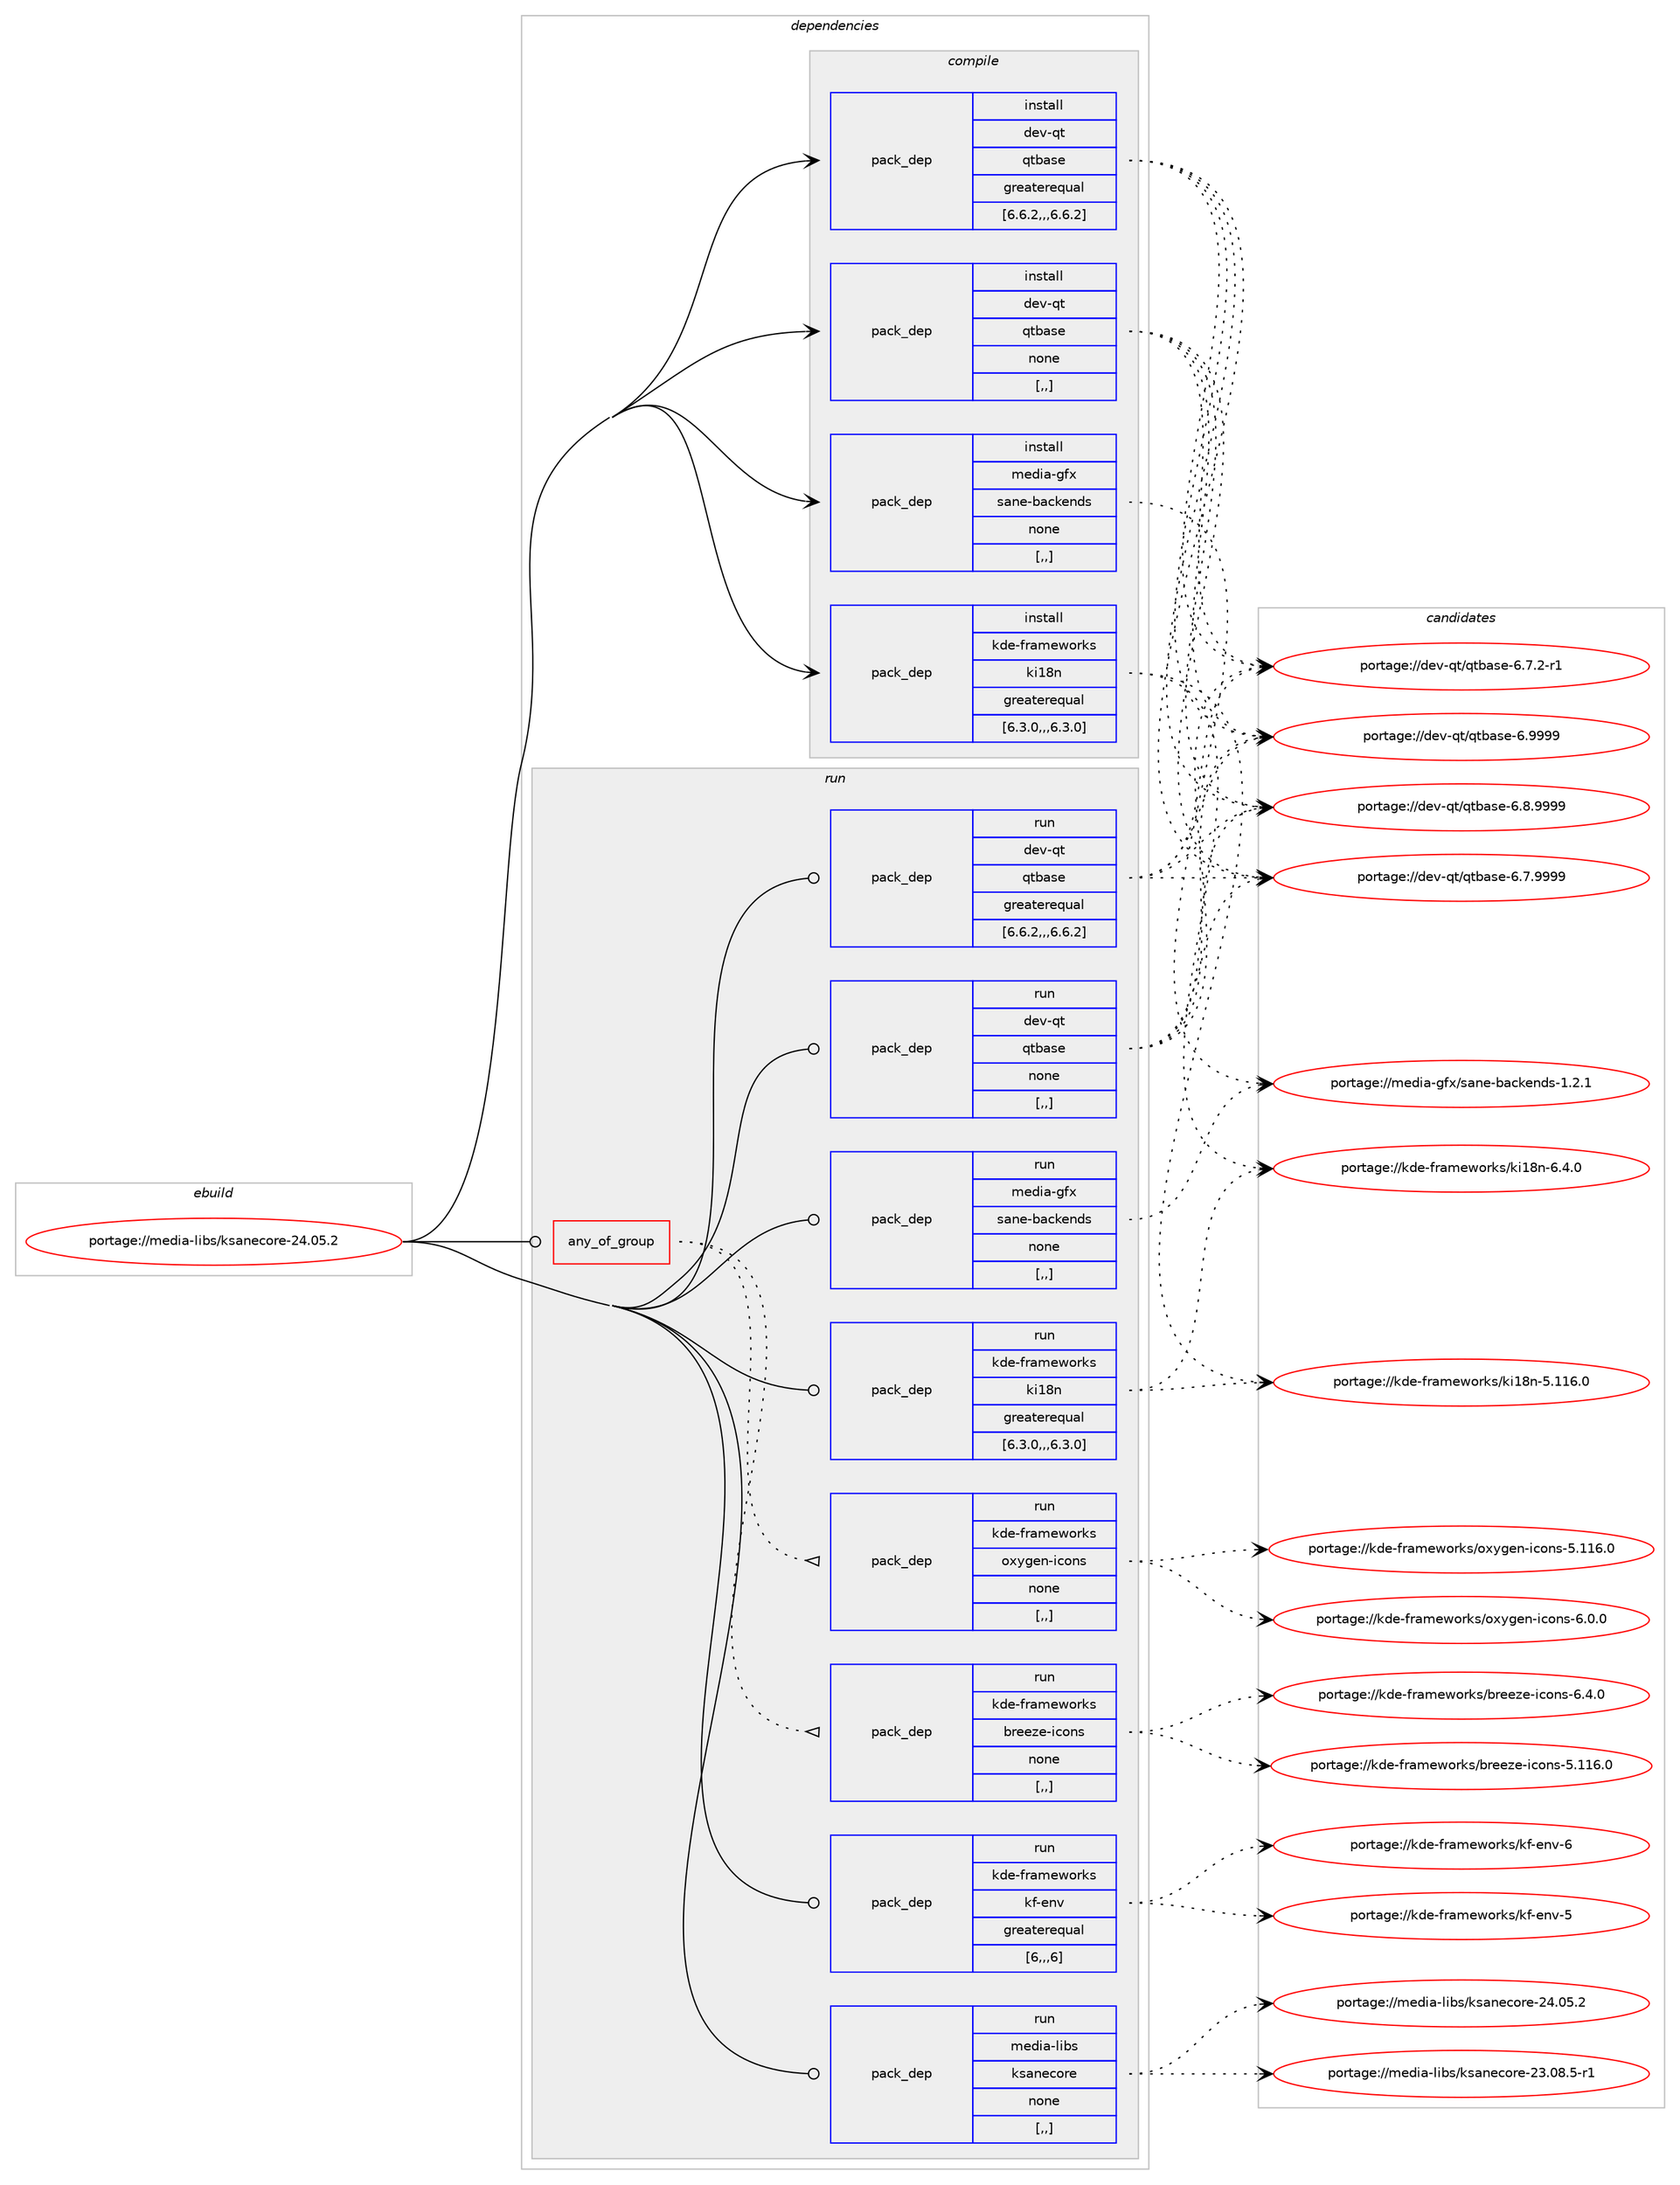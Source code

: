 digraph prolog {

# *************
# Graph options
# *************

newrank=true;
concentrate=true;
compound=true;
graph [rankdir=LR,fontname=Helvetica,fontsize=10,ranksep=1.5];#, ranksep=2.5, nodesep=0.2];
edge  [arrowhead=vee];
node  [fontname=Helvetica,fontsize=10];

# **********
# The ebuild
# **********

subgraph cluster_leftcol {
color=gray;
label=<<i>ebuild</i>>;
id [label="portage://media-libs/ksanecore-24.05.2", color=red, width=4, href="../media-libs/ksanecore-24.05.2.svg"];
}

# ****************
# The dependencies
# ****************

subgraph cluster_midcol {
color=gray;
label=<<i>dependencies</i>>;
subgraph cluster_compile {
fillcolor="#eeeeee";
style=filled;
label=<<i>compile</i>>;
subgraph pack220710 {
dependency298301 [label=<<TABLE BORDER="0" CELLBORDER="1" CELLSPACING="0" CELLPADDING="4" WIDTH="220"><TR><TD ROWSPAN="6" CELLPADDING="30">pack_dep</TD></TR><TR><TD WIDTH="110">install</TD></TR><TR><TD>dev-qt</TD></TR><TR><TD>qtbase</TD></TR><TR><TD>greaterequal</TD></TR><TR><TD>[6.6.2,,,6.6.2]</TD></TR></TABLE>>, shape=none, color=blue];
}
id:e -> dependency298301:w [weight=20,style="solid",arrowhead="vee"];
subgraph pack220711 {
dependency298302 [label=<<TABLE BORDER="0" CELLBORDER="1" CELLSPACING="0" CELLPADDING="4" WIDTH="220"><TR><TD ROWSPAN="6" CELLPADDING="30">pack_dep</TD></TR><TR><TD WIDTH="110">install</TD></TR><TR><TD>dev-qt</TD></TR><TR><TD>qtbase</TD></TR><TR><TD>none</TD></TR><TR><TD>[,,]</TD></TR></TABLE>>, shape=none, color=blue];
}
id:e -> dependency298302:w [weight=20,style="solid",arrowhead="vee"];
subgraph pack220712 {
dependency298303 [label=<<TABLE BORDER="0" CELLBORDER="1" CELLSPACING="0" CELLPADDING="4" WIDTH="220"><TR><TD ROWSPAN="6" CELLPADDING="30">pack_dep</TD></TR><TR><TD WIDTH="110">install</TD></TR><TR><TD>kde-frameworks</TD></TR><TR><TD>ki18n</TD></TR><TR><TD>greaterequal</TD></TR><TR><TD>[6.3.0,,,6.3.0]</TD></TR></TABLE>>, shape=none, color=blue];
}
id:e -> dependency298303:w [weight=20,style="solid",arrowhead="vee"];
subgraph pack220713 {
dependency298304 [label=<<TABLE BORDER="0" CELLBORDER="1" CELLSPACING="0" CELLPADDING="4" WIDTH="220"><TR><TD ROWSPAN="6" CELLPADDING="30">pack_dep</TD></TR><TR><TD WIDTH="110">install</TD></TR><TR><TD>media-gfx</TD></TR><TR><TD>sane-backends</TD></TR><TR><TD>none</TD></TR><TR><TD>[,,]</TD></TR></TABLE>>, shape=none, color=blue];
}
id:e -> dependency298304:w [weight=20,style="solid",arrowhead="vee"];
}
subgraph cluster_compileandrun {
fillcolor="#eeeeee";
style=filled;
label=<<i>compile and run</i>>;
}
subgraph cluster_run {
fillcolor="#eeeeee";
style=filled;
label=<<i>run</i>>;
subgraph any2197 {
dependency298305 [label=<<TABLE BORDER="0" CELLBORDER="1" CELLSPACING="0" CELLPADDING="4"><TR><TD CELLPADDING="10">any_of_group</TD></TR></TABLE>>, shape=none, color=red];subgraph pack220714 {
dependency298306 [label=<<TABLE BORDER="0" CELLBORDER="1" CELLSPACING="0" CELLPADDING="4" WIDTH="220"><TR><TD ROWSPAN="6" CELLPADDING="30">pack_dep</TD></TR><TR><TD WIDTH="110">run</TD></TR><TR><TD>kde-frameworks</TD></TR><TR><TD>breeze-icons</TD></TR><TR><TD>none</TD></TR><TR><TD>[,,]</TD></TR></TABLE>>, shape=none, color=blue];
}
dependency298305:e -> dependency298306:w [weight=20,style="dotted",arrowhead="oinv"];
subgraph pack220715 {
dependency298307 [label=<<TABLE BORDER="0" CELLBORDER="1" CELLSPACING="0" CELLPADDING="4" WIDTH="220"><TR><TD ROWSPAN="6" CELLPADDING="30">pack_dep</TD></TR><TR><TD WIDTH="110">run</TD></TR><TR><TD>kde-frameworks</TD></TR><TR><TD>oxygen-icons</TD></TR><TR><TD>none</TD></TR><TR><TD>[,,]</TD></TR></TABLE>>, shape=none, color=blue];
}
dependency298305:e -> dependency298307:w [weight=20,style="dotted",arrowhead="oinv"];
}
id:e -> dependency298305:w [weight=20,style="solid",arrowhead="odot"];
subgraph pack220716 {
dependency298308 [label=<<TABLE BORDER="0" CELLBORDER="1" CELLSPACING="0" CELLPADDING="4" WIDTH="220"><TR><TD ROWSPAN="6" CELLPADDING="30">pack_dep</TD></TR><TR><TD WIDTH="110">run</TD></TR><TR><TD>dev-qt</TD></TR><TR><TD>qtbase</TD></TR><TR><TD>greaterequal</TD></TR><TR><TD>[6.6.2,,,6.6.2]</TD></TR></TABLE>>, shape=none, color=blue];
}
id:e -> dependency298308:w [weight=20,style="solid",arrowhead="odot"];
subgraph pack220717 {
dependency298309 [label=<<TABLE BORDER="0" CELLBORDER="1" CELLSPACING="0" CELLPADDING="4" WIDTH="220"><TR><TD ROWSPAN="6" CELLPADDING="30">pack_dep</TD></TR><TR><TD WIDTH="110">run</TD></TR><TR><TD>dev-qt</TD></TR><TR><TD>qtbase</TD></TR><TR><TD>none</TD></TR><TR><TD>[,,]</TD></TR></TABLE>>, shape=none, color=blue];
}
id:e -> dependency298309:w [weight=20,style="solid",arrowhead="odot"];
subgraph pack220718 {
dependency298310 [label=<<TABLE BORDER="0" CELLBORDER="1" CELLSPACING="0" CELLPADDING="4" WIDTH="220"><TR><TD ROWSPAN="6" CELLPADDING="30">pack_dep</TD></TR><TR><TD WIDTH="110">run</TD></TR><TR><TD>kde-frameworks</TD></TR><TR><TD>kf-env</TD></TR><TR><TD>greaterequal</TD></TR><TR><TD>[6,,,6]</TD></TR></TABLE>>, shape=none, color=blue];
}
id:e -> dependency298310:w [weight=20,style="solid",arrowhead="odot"];
subgraph pack220719 {
dependency298311 [label=<<TABLE BORDER="0" CELLBORDER="1" CELLSPACING="0" CELLPADDING="4" WIDTH="220"><TR><TD ROWSPAN="6" CELLPADDING="30">pack_dep</TD></TR><TR><TD WIDTH="110">run</TD></TR><TR><TD>kde-frameworks</TD></TR><TR><TD>ki18n</TD></TR><TR><TD>greaterequal</TD></TR><TR><TD>[6.3.0,,,6.3.0]</TD></TR></TABLE>>, shape=none, color=blue];
}
id:e -> dependency298311:w [weight=20,style="solid",arrowhead="odot"];
subgraph pack220720 {
dependency298312 [label=<<TABLE BORDER="0" CELLBORDER="1" CELLSPACING="0" CELLPADDING="4" WIDTH="220"><TR><TD ROWSPAN="6" CELLPADDING="30">pack_dep</TD></TR><TR><TD WIDTH="110">run</TD></TR><TR><TD>media-gfx</TD></TR><TR><TD>sane-backends</TD></TR><TR><TD>none</TD></TR><TR><TD>[,,]</TD></TR></TABLE>>, shape=none, color=blue];
}
id:e -> dependency298312:w [weight=20,style="solid",arrowhead="odot"];
subgraph pack220721 {
dependency298313 [label=<<TABLE BORDER="0" CELLBORDER="1" CELLSPACING="0" CELLPADDING="4" WIDTH="220"><TR><TD ROWSPAN="6" CELLPADDING="30">pack_dep</TD></TR><TR><TD WIDTH="110">run</TD></TR><TR><TD>media-libs</TD></TR><TR><TD>ksanecore</TD></TR><TR><TD>none</TD></TR><TR><TD>[,,]</TD></TR></TABLE>>, shape=none, color=blue];
}
id:e -> dependency298313:w [weight=20,style="solid",arrowhead="odot"];
}
}

# **************
# The candidates
# **************

subgraph cluster_choices {
rank=same;
color=gray;
label=<<i>candidates</i>>;

subgraph choice220710 {
color=black;
nodesep=1;
choice1001011184511311647113116989711510145544657575757 [label="portage://dev-qt/qtbase-6.9999", color=red, width=4,href="../dev-qt/qtbase-6.9999.svg"];
choice10010111845113116471131169897115101455446564657575757 [label="portage://dev-qt/qtbase-6.8.9999", color=red, width=4,href="../dev-qt/qtbase-6.8.9999.svg"];
choice10010111845113116471131169897115101455446554657575757 [label="portage://dev-qt/qtbase-6.7.9999", color=red, width=4,href="../dev-qt/qtbase-6.7.9999.svg"];
choice100101118451131164711311698971151014554465546504511449 [label="portage://dev-qt/qtbase-6.7.2-r1", color=red, width=4,href="../dev-qt/qtbase-6.7.2-r1.svg"];
dependency298301:e -> choice1001011184511311647113116989711510145544657575757:w [style=dotted,weight="100"];
dependency298301:e -> choice10010111845113116471131169897115101455446564657575757:w [style=dotted,weight="100"];
dependency298301:e -> choice10010111845113116471131169897115101455446554657575757:w [style=dotted,weight="100"];
dependency298301:e -> choice100101118451131164711311698971151014554465546504511449:w [style=dotted,weight="100"];
}
subgraph choice220711 {
color=black;
nodesep=1;
choice1001011184511311647113116989711510145544657575757 [label="portage://dev-qt/qtbase-6.9999", color=red, width=4,href="../dev-qt/qtbase-6.9999.svg"];
choice10010111845113116471131169897115101455446564657575757 [label="portage://dev-qt/qtbase-6.8.9999", color=red, width=4,href="../dev-qt/qtbase-6.8.9999.svg"];
choice10010111845113116471131169897115101455446554657575757 [label="portage://dev-qt/qtbase-6.7.9999", color=red, width=4,href="../dev-qt/qtbase-6.7.9999.svg"];
choice100101118451131164711311698971151014554465546504511449 [label="portage://dev-qt/qtbase-6.7.2-r1", color=red, width=4,href="../dev-qt/qtbase-6.7.2-r1.svg"];
dependency298302:e -> choice1001011184511311647113116989711510145544657575757:w [style=dotted,weight="100"];
dependency298302:e -> choice10010111845113116471131169897115101455446564657575757:w [style=dotted,weight="100"];
dependency298302:e -> choice10010111845113116471131169897115101455446554657575757:w [style=dotted,weight="100"];
dependency298302:e -> choice100101118451131164711311698971151014554465546504511449:w [style=dotted,weight="100"];
}
subgraph choice220712 {
color=black;
nodesep=1;
choice1071001014510211497109101119111114107115471071054956110455446524648 [label="portage://kde-frameworks/ki18n-6.4.0", color=red, width=4,href="../kde-frameworks/ki18n-6.4.0.svg"];
choice10710010145102114971091011191111141071154710710549561104553464949544648 [label="portage://kde-frameworks/ki18n-5.116.0", color=red, width=4,href="../kde-frameworks/ki18n-5.116.0.svg"];
dependency298303:e -> choice1071001014510211497109101119111114107115471071054956110455446524648:w [style=dotted,weight="100"];
dependency298303:e -> choice10710010145102114971091011191111141071154710710549561104553464949544648:w [style=dotted,weight="100"];
}
subgraph choice220713 {
color=black;
nodesep=1;
choice1091011001059745103102120471159711010145989799107101110100115454946504649 [label="portage://media-gfx/sane-backends-1.2.1", color=red, width=4,href="../media-gfx/sane-backends-1.2.1.svg"];
dependency298304:e -> choice1091011001059745103102120471159711010145989799107101110100115454946504649:w [style=dotted,weight="100"];
}
subgraph choice220714 {
color=black;
nodesep=1;
choice107100101451021149710910111911111410711547981141011011221014510599111110115455446524648 [label="portage://kde-frameworks/breeze-icons-6.4.0", color=red, width=4,href="../kde-frameworks/breeze-icons-6.4.0.svg"];
choice1071001014510211497109101119111114107115479811410110112210145105991111101154553464949544648 [label="portage://kde-frameworks/breeze-icons-5.116.0", color=red, width=4,href="../kde-frameworks/breeze-icons-5.116.0.svg"];
dependency298306:e -> choice107100101451021149710910111911111410711547981141011011221014510599111110115455446524648:w [style=dotted,weight="100"];
dependency298306:e -> choice1071001014510211497109101119111114107115479811410110112210145105991111101154553464949544648:w [style=dotted,weight="100"];
}
subgraph choice220715 {
color=black;
nodesep=1;
choice1071001014510211497109101119111114107115471111201211031011104510599111110115455446484648 [label="portage://kde-frameworks/oxygen-icons-6.0.0", color=red, width=4,href="../kde-frameworks/oxygen-icons-6.0.0.svg"];
choice10710010145102114971091011191111141071154711112012110310111045105991111101154553464949544648 [label="portage://kde-frameworks/oxygen-icons-5.116.0", color=red, width=4,href="../kde-frameworks/oxygen-icons-5.116.0.svg"];
dependency298307:e -> choice1071001014510211497109101119111114107115471111201211031011104510599111110115455446484648:w [style=dotted,weight="100"];
dependency298307:e -> choice10710010145102114971091011191111141071154711112012110310111045105991111101154553464949544648:w [style=dotted,weight="100"];
}
subgraph choice220716 {
color=black;
nodesep=1;
choice1001011184511311647113116989711510145544657575757 [label="portage://dev-qt/qtbase-6.9999", color=red, width=4,href="../dev-qt/qtbase-6.9999.svg"];
choice10010111845113116471131169897115101455446564657575757 [label="portage://dev-qt/qtbase-6.8.9999", color=red, width=4,href="../dev-qt/qtbase-6.8.9999.svg"];
choice10010111845113116471131169897115101455446554657575757 [label="portage://dev-qt/qtbase-6.7.9999", color=red, width=4,href="../dev-qt/qtbase-6.7.9999.svg"];
choice100101118451131164711311698971151014554465546504511449 [label="portage://dev-qt/qtbase-6.7.2-r1", color=red, width=4,href="../dev-qt/qtbase-6.7.2-r1.svg"];
dependency298308:e -> choice1001011184511311647113116989711510145544657575757:w [style=dotted,weight="100"];
dependency298308:e -> choice10010111845113116471131169897115101455446564657575757:w [style=dotted,weight="100"];
dependency298308:e -> choice10010111845113116471131169897115101455446554657575757:w [style=dotted,weight="100"];
dependency298308:e -> choice100101118451131164711311698971151014554465546504511449:w [style=dotted,weight="100"];
}
subgraph choice220717 {
color=black;
nodesep=1;
choice1001011184511311647113116989711510145544657575757 [label="portage://dev-qt/qtbase-6.9999", color=red, width=4,href="../dev-qt/qtbase-6.9999.svg"];
choice10010111845113116471131169897115101455446564657575757 [label="portage://dev-qt/qtbase-6.8.9999", color=red, width=4,href="../dev-qt/qtbase-6.8.9999.svg"];
choice10010111845113116471131169897115101455446554657575757 [label="portage://dev-qt/qtbase-6.7.9999", color=red, width=4,href="../dev-qt/qtbase-6.7.9999.svg"];
choice100101118451131164711311698971151014554465546504511449 [label="portage://dev-qt/qtbase-6.7.2-r1", color=red, width=4,href="../dev-qt/qtbase-6.7.2-r1.svg"];
dependency298309:e -> choice1001011184511311647113116989711510145544657575757:w [style=dotted,weight="100"];
dependency298309:e -> choice10010111845113116471131169897115101455446564657575757:w [style=dotted,weight="100"];
dependency298309:e -> choice10010111845113116471131169897115101455446554657575757:w [style=dotted,weight="100"];
dependency298309:e -> choice100101118451131164711311698971151014554465546504511449:w [style=dotted,weight="100"];
}
subgraph choice220718 {
color=black;
nodesep=1;
choice107100101451021149710910111911111410711547107102451011101184554 [label="portage://kde-frameworks/kf-env-6", color=red, width=4,href="../kde-frameworks/kf-env-6.svg"];
choice107100101451021149710910111911111410711547107102451011101184553 [label="portage://kde-frameworks/kf-env-5", color=red, width=4,href="../kde-frameworks/kf-env-5.svg"];
dependency298310:e -> choice107100101451021149710910111911111410711547107102451011101184554:w [style=dotted,weight="100"];
dependency298310:e -> choice107100101451021149710910111911111410711547107102451011101184553:w [style=dotted,weight="100"];
}
subgraph choice220719 {
color=black;
nodesep=1;
choice1071001014510211497109101119111114107115471071054956110455446524648 [label="portage://kde-frameworks/ki18n-6.4.0", color=red, width=4,href="../kde-frameworks/ki18n-6.4.0.svg"];
choice10710010145102114971091011191111141071154710710549561104553464949544648 [label="portage://kde-frameworks/ki18n-5.116.0", color=red, width=4,href="../kde-frameworks/ki18n-5.116.0.svg"];
dependency298311:e -> choice1071001014510211497109101119111114107115471071054956110455446524648:w [style=dotted,weight="100"];
dependency298311:e -> choice10710010145102114971091011191111141071154710710549561104553464949544648:w [style=dotted,weight="100"];
}
subgraph choice220720 {
color=black;
nodesep=1;
choice1091011001059745103102120471159711010145989799107101110100115454946504649 [label="portage://media-gfx/sane-backends-1.2.1", color=red, width=4,href="../media-gfx/sane-backends-1.2.1.svg"];
dependency298312:e -> choice1091011001059745103102120471159711010145989799107101110100115454946504649:w [style=dotted,weight="100"];
}
subgraph choice220721 {
color=black;
nodesep=1;
choice1091011001059745108105981154710711597110101991111141014550524648534650 [label="portage://media-libs/ksanecore-24.05.2", color=red, width=4,href="../media-libs/ksanecore-24.05.2.svg"];
choice10910110010597451081059811547107115971101019911111410145505146485646534511449 [label="portage://media-libs/ksanecore-23.08.5-r1", color=red, width=4,href="../media-libs/ksanecore-23.08.5-r1.svg"];
dependency298313:e -> choice1091011001059745108105981154710711597110101991111141014550524648534650:w [style=dotted,weight="100"];
dependency298313:e -> choice10910110010597451081059811547107115971101019911111410145505146485646534511449:w [style=dotted,weight="100"];
}
}

}
